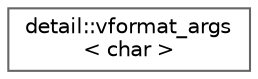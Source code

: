digraph "类继承关系图"
{
 // LATEX_PDF_SIZE
  bgcolor="transparent";
  edge [fontname=Helvetica,fontsize=10,labelfontname=Helvetica,labelfontsize=10];
  node [fontname=Helvetica,fontsize=10,shape=box,height=0.2,width=0.4];
  rankdir="LR";
  Node0 [id="Node000000",label="detail::vformat_args\l\< char \>",height=0.2,width=0.4,color="grey40", fillcolor="white", style="filled",URL="$structdetail_1_1vformat__args_3_01char_01_4.html",tooltip=" "];
}
